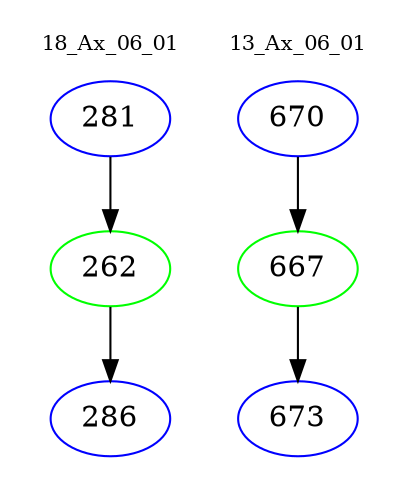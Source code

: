 digraph{
subgraph cluster_0 {
color = white
label = "18_Ax_06_01";
fontsize=10;
T0_281 [label="281", color="blue"]
T0_281 -> T0_262 [color="black"]
T0_262 [label="262", color="green"]
T0_262 -> T0_286 [color="black"]
T0_286 [label="286", color="blue"]
}
subgraph cluster_1 {
color = white
label = "13_Ax_06_01";
fontsize=10;
T1_670 [label="670", color="blue"]
T1_670 -> T1_667 [color="black"]
T1_667 [label="667", color="green"]
T1_667 -> T1_673 [color="black"]
T1_673 [label="673", color="blue"]
}
}
